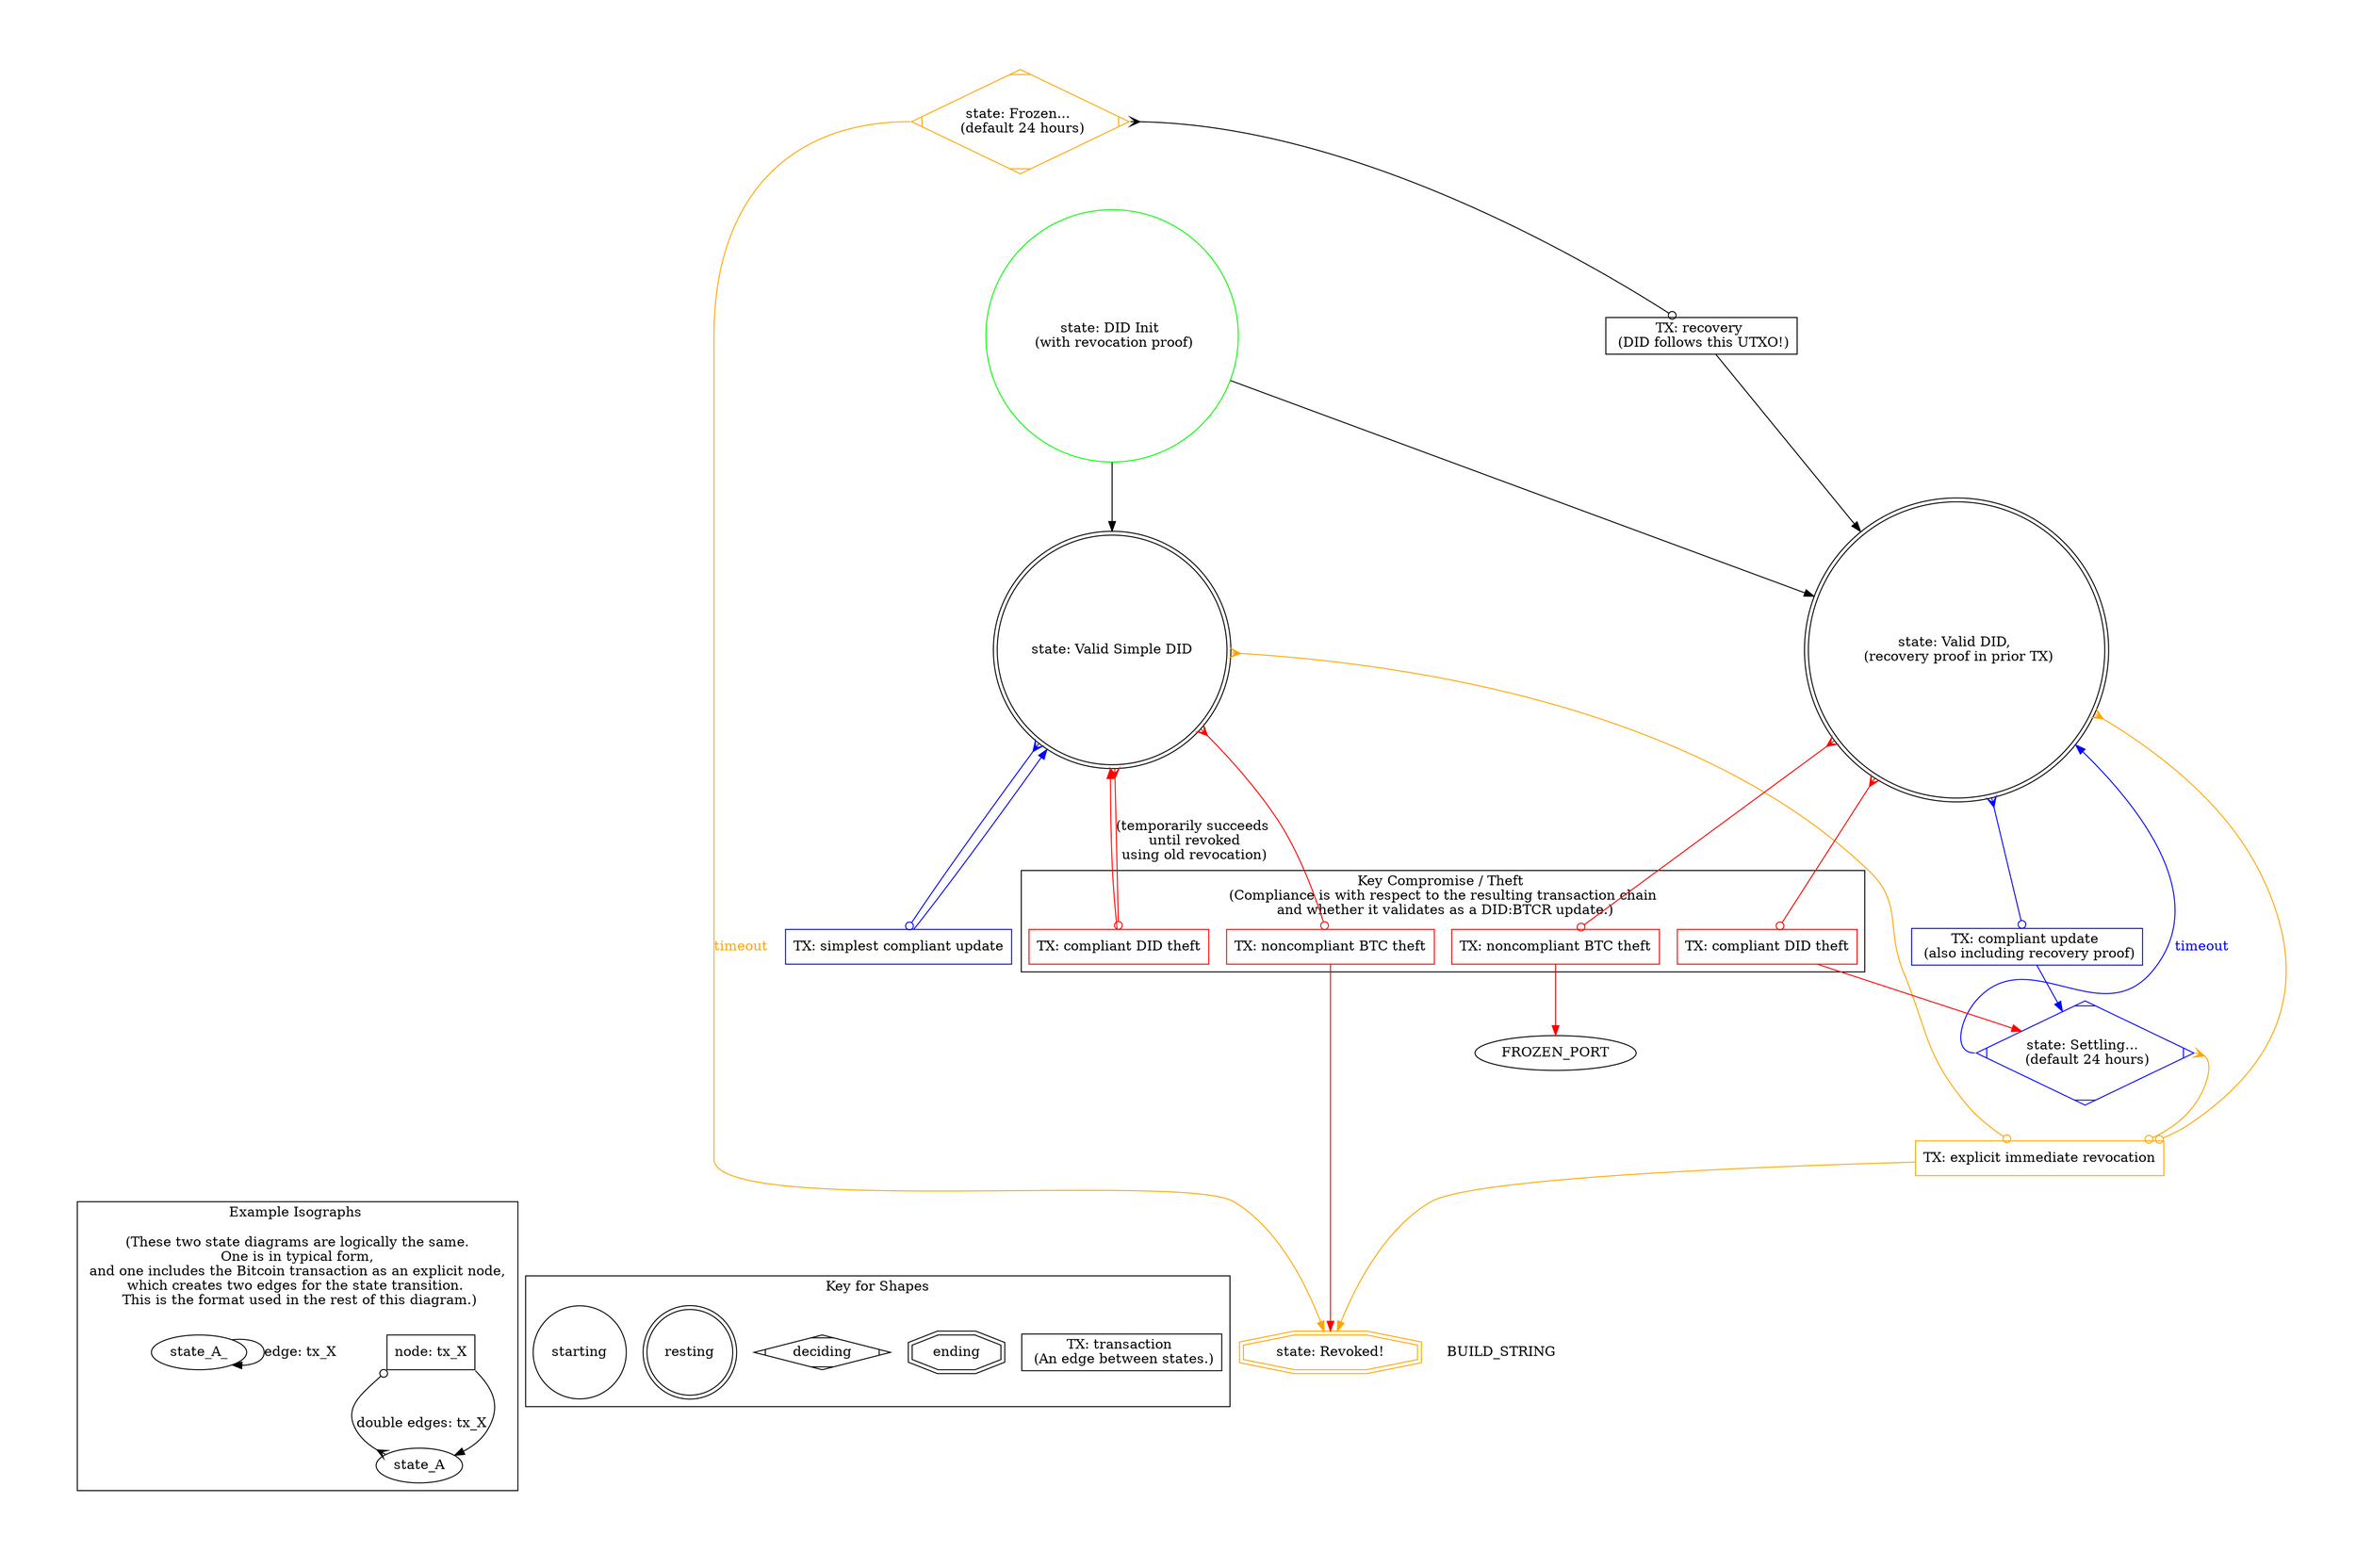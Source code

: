/// graphviz exploration of DID:BTCR state diagram  [fr0b 20170718 08:19 ST] 

//  dot -Tpng btcr-state-diagram-all.dot > btcr-state-diagram-all.png && open btcr-state-diagram-all.png
//  env PNG_VIEWER=open make -f Makefile.graphviz btcr-state-diagram-all.png

digraph self_sovereign_btcr_state_diagram {
  pad="1,1" //i.e. margin

#if defined(DIAGRAM_KEY) || defined(DIAGRAM_ALL)
  subgraph cluster_isographs_A {
    label="Example Isographs \n\n (These two state diagrams are logically the same. \n One is in typical form, \n and one includes the Bitcoin transaction as an explicit node, \n which creates two edges for the state transition.  \n This is the format used in the rest of this diagram.)\n\n"

    tx_X [label="node: tx_X", shape=box]

    state_A_ -> state_A_ [label="edge: tx_X"]
    state_A -> tx_X:sw [
      label="double edges: tx_X", 
      arrowhead=odot, 
      arrowtail=crow, 
      dir=both
    ]
    tx_X:se -> state_A
  }

  subgraph cluster_state_shapes {
    label="Key for Shapes"

    transaction [
      label="TX: transaction \n (An edge between states.)"
      shape=box
    ]
    ending   [shape=doubleoctagon]
    deciding [shape=Mdiamond]
    resting  [shape=doublecircle]
    starting [shape=circle]
  }
#endif

#if defined(DIAGRAM_RECOVERY) || defined(DIAGRAM_SIMPLE) || defined(DIAGRAM_ALL)
  init [
    label = "state: DID Init \n (with revocation proof)"
    shape = circle
    color=green
  ]
#endif

#if defined(DIAGRAM_SIMPLE) || defined(DIAGRAM_ALL)
  valid_simple [
    label = "state: Valid Simple DID"
    shape=doublecircle
  ]
#endif

#if defined(DIAGRAM_RECOVERY) || defined(DIAGRAM_ALL)
  valid_with_recovery_proof [
    label = "state: Valid DID, \n (recovery proof in prior TX)"
    shape=doublecircle
  ]

  settling [
    label = "state: Settling... \n (default 24 hours)"
    shape=Mdiamond
    height=1.5
    width=2
    color=blue
  ]

  frozen [
    shape=Mdiamond
    height=1.5
    width=2
    color=orange
    label = "state: Frozen... \n (default 24 hours)"
  ]
#endif

#if defined(DIAGRAM_RECOVERY) || defined(DIAGRAM_SIMPLE) || defined(DIAGRAM_ALL)
  revoked [
    shape = doubleoctagon
    color=orange
    label = "state: Revoked!"
  ]
#endif

#if defined(DIAGRAM_RECOVERY) || defined(DIAGRAM_SIMPLE) || defined(DIAGRAM_ALL)
  subgraph cluster_theft {
    label="Key Compromise / Theft \n (Compliance is with respect to the resulting transaction chain \n and whether it validates as a DID:BTCR update.)"
#endif

#if defined(DIAGRAM_SIMPLE) || defined(DIAGRAM_ALL)
    tx_theft_A0 [
      label = "TX: noncompliant BTC theft"
      shape=box
      color=red
    ]

    tx_theft_A1 [
      label = "TX: compliant DID theft"
      shape=box
      color=red
    ]
#endif

#if defined(DIAGRAM_RECOVERY) || defined(DIAGRAM_ALL)
    tx_theft_B0 [
      label = "TX: noncompliant BTC theft"
      shape=box
      color=red
    ]

    tx_theft_B1 [
      label = "TX: compliant DID theft"
      shape=box
      color=red
    ]
#endif

#if defined(DIAGRAM_RECOVERY) || defined(DIAGRAM_SIMPLE) || defined(DIAGRAM_ALL)
  }
#endif
 
#if defined(DIAGRAM_RECOVERY) || defined(DIAGRAM_SIMPLE) || defined(DIAGRAM_ALL)
  tx_revocation [
    label = "TX: explicit immediate revocation"
    shape=box
    color=orange
  ]
#endif

#if defined(DIAGRAM_RECOVERY) || defined(DIAGRAM_ALL)
  tx_recovery [
    label = "TX: recovery \n (DID follows this UTXO!)"
    shape=box
  ]
#endif

#if defined(DIAGRAM_SIMPLE) || defined(DIAGRAM_ALL)
  tx_simple_update [
    label = "TX: simplest compliant update"
    shape=box
    color=blue
  ]
#endif

#if defined(DIAGRAM_RECOVERY) || defined(DIAGRAM_ALL)
  tx_update_with_recovery_proof [
    label = "TX: compliant update \n (also including recovery proof)"
    shape=box
    color=blue
  ]
#endif

#if defined(DIAGRAM_SIMPLE) || defined(DIAGRAM_ALL)
  init -> valid_simple
#endif

#if defined(DIAGRAM_RECOVERY) || defined(DIAGRAM_ALL)
  init -> valid_with_recovery_proof [
    weight=0
  ]
#endif

#if defined(DIAGRAM_RECOVERY) || defined(DIAGRAM_ALL)
  valid_with_recovery_proof -> tx_update_with_recovery_proof [
    arrowhead=odot, 
    arrowtail=crow,     
    dir=both
    color=blue
  ]
  tx_update_with_recovery_proof -> settling [
    color=blue
  ]

  settling:w -> valid_with_recovery_proof [
    label="timeout      ", 
    fontcolor=blue,
    color=blue
  ]
  settling:e -> tx_revocation [
    color=orange, 
    fontcolor=orange, 
    arrowhead=odot, 
    arrowtail=crow, 
    dir=both
  ]
#endif

#if defined(DIAGRAM_SIMPLE) || defined(DIAGRAM_ALL)
  valid_simple -> tx_simple_update [
    arrowhead=odot,                
    arrowtail=crow, 
    dir=both
    color=blue
  ]
  tx_simple_update -> valid_simple [
    color=blue
  ]
#endif

#if defined(DIAGRAM_SIMPLE) || defined(DIAGRAM_ALL)
  valid_simple -> tx_theft_A0 [
    color=red, 
    arrowhead=odot, 
    arrowtail=crow, 
    dir=both
  ]
  tx_theft_A0 -> revoked [
    color=red, 
  ]
#endif

#if defined(DIAGRAM_RECOVERY) || defined(DIAGRAM_ALL)
  valid_with_recovery_proof -> tx_theft_B0 [
    color=red, 
    arrowhead=odot, 
    arrowtail=crow, 
    dir=both 
  ]
#if defined(DIAGRAM_RECOVERY)
#define FROZEN_PORT frozen:n
#else
#define FROZEN_PORT frozen:nw
#endif
  tx_theft_B0 -> FROZEN_PORT [
    color=red, 
  ]
#endif

#if defined(DIAGRAM_SIMPLE) || defined(DIAGRAM_ALL)
  valid_simple -> tx_theft_A1 [
    label="(temporarily succeeds \n until revoked \n using old revocation) ",  
    color=red, 
    arrowhead=odot, 
    arrowtail=crow, 
    dir=both
  ]
  tx_theft_A1 -> valid_simple [
    fontcolor=red, 
    color=red, 
  ]
#endif

#if defined(DIAGRAM_RECOVERY) || defined(DIAGRAM_ALL)
  valid_with_recovery_proof -> tx_theft_B1 [
    color=red, 
    arrowhead=odot, 
    arrowtail=crow, 
    dir=both
  ]
  tx_theft_B1 -> settling [
    color=red
  ]

  frozen:e -> tx_recovery [
    arrowhead=odot, 
    arrowtail=crow, 
    dir=both
  ]
  frozen:w -> revoked [
    label="timeout", 
    color=orange, 
    fontcolor=orange,   
  ]
  tx_recovery -> valid_with_recovery_proof [
    fontcolor=darkgreen, 
  ]

  valid_with_recovery_proof -> tx_revocation [
    color=orange, 
    arrowhead=odot, 
    arrowtail=crow, 
    dir=both
  ]
#endif

#if defined(DIAGRAM_SIMPLE) || defined(DIAGRAM_ALL)
  valid_simple -> tx_revocation [
    color=orange, 
    arrowhead=odot, 
    arrowtail=crow, 
    dir=both
  ]
#endif

#if defined(DIAGRAM_RECOVERY) || defined(DIAGRAM_SIMPLE) || defined(DIAGRAM_ALL)
  tx_revocation -> revoked [
    color=orange, 
  ]
#endif

#if defined(DIAGRAM_RECOVERY) || defined(DIAGRAM_SIMPLE) || defined(DIAGRAM_ALL)
  version [
    shape=none, 
    label=BUILD_STRING
  ]
  {rank=max version}
#endif

}
